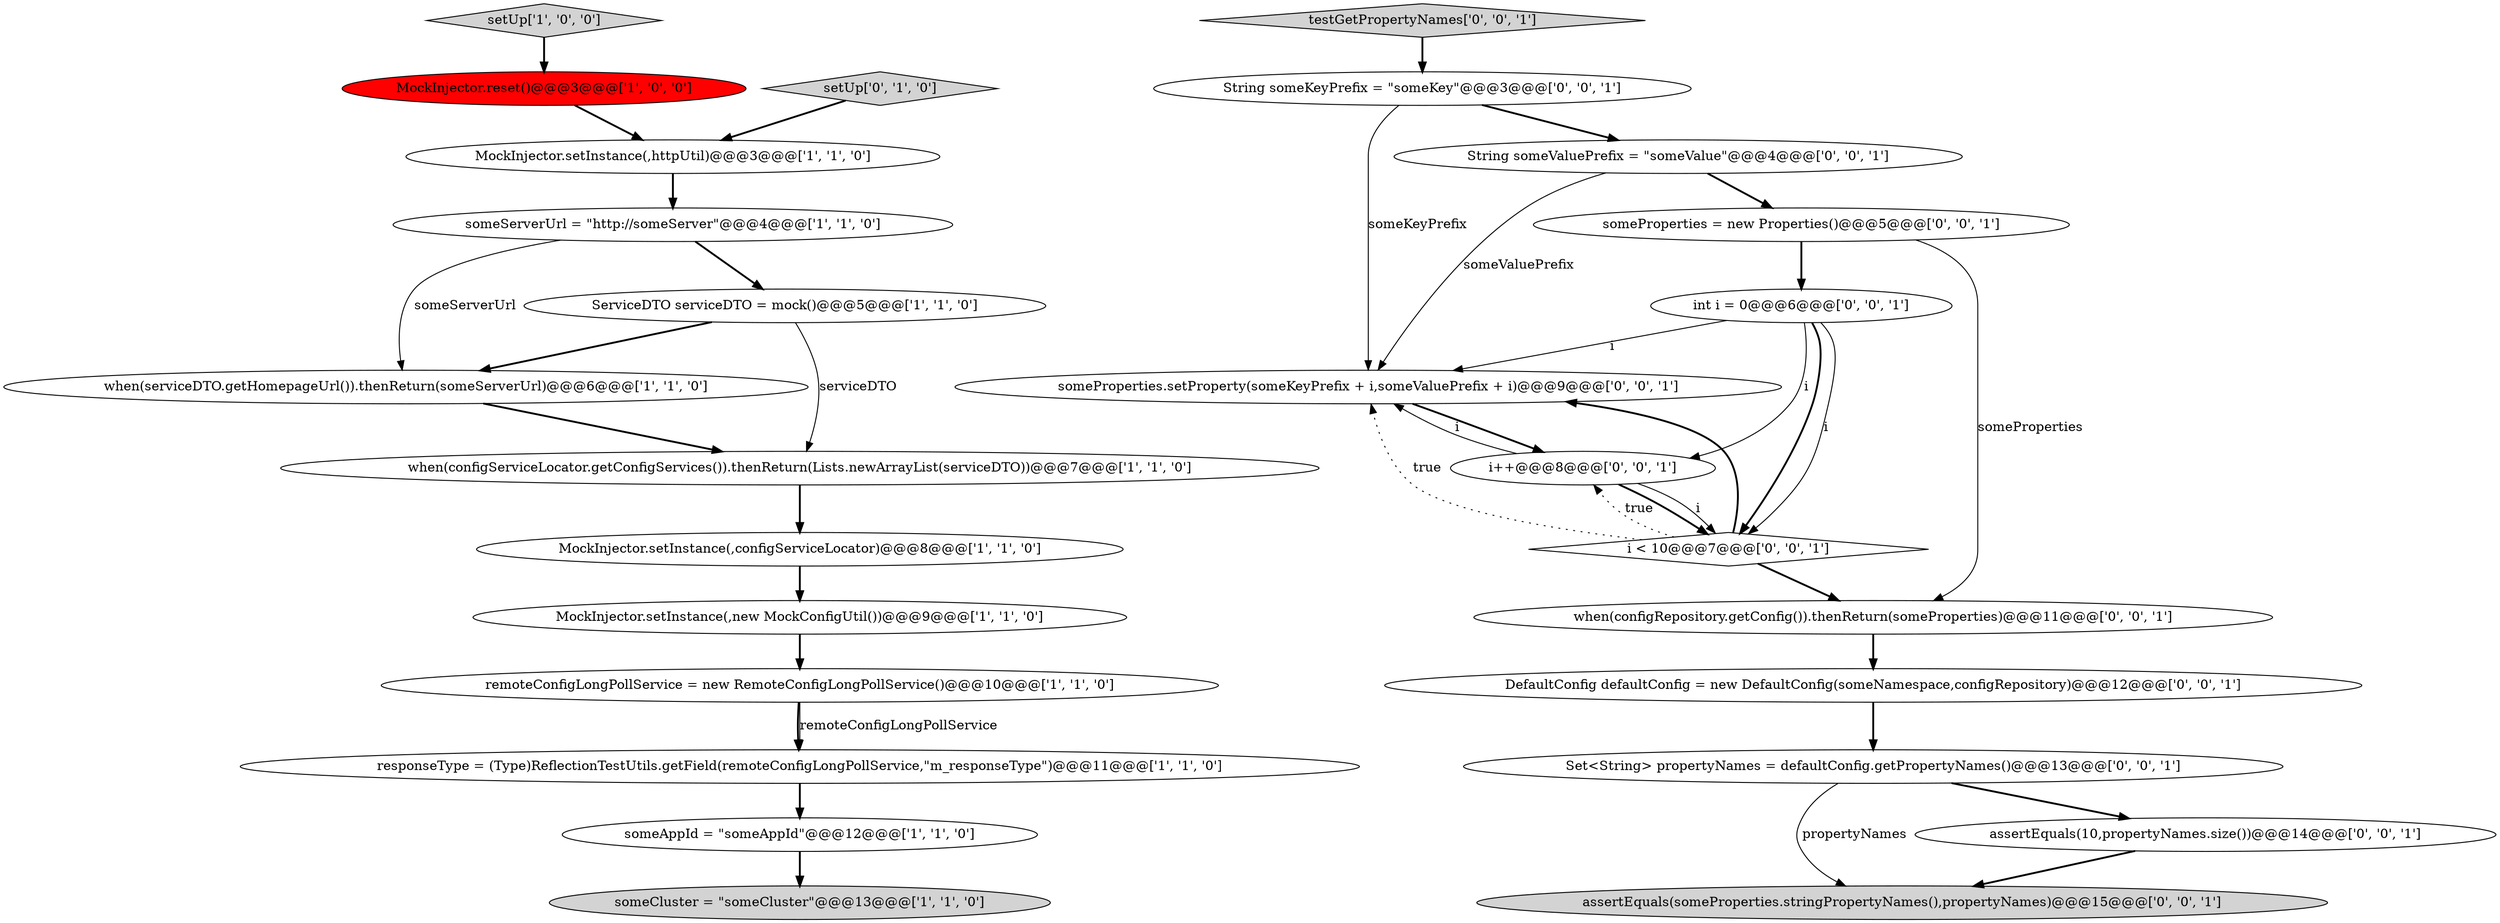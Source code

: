 digraph {
10 [style = filled, label = "someCluster = \"someCluster\"@@@13@@@['1', '1', '0']", fillcolor = lightgray, shape = ellipse image = "AAA0AAABBB1BBB"];
12 [style = filled, label = "MockInjector.reset()@@@3@@@['1', '0', '0']", fillcolor = red, shape = ellipse image = "AAA1AAABBB1BBB"];
23 [style = filled, label = "someProperties.setProperty(someKeyPrefix + i,someValuePrefix + i)@@@9@@@['0', '0', '1']", fillcolor = white, shape = ellipse image = "AAA0AAABBB3BBB"];
20 [style = filled, label = "Set<String> propertyNames = defaultConfig.getPropertyNames()@@@13@@@['0', '0', '1']", fillcolor = white, shape = ellipse image = "AAA0AAABBB3BBB"];
9 [style = filled, label = "someServerUrl = \"http://someServer\"@@@4@@@['1', '1', '0']", fillcolor = white, shape = ellipse image = "AAA0AAABBB1BBB"];
17 [style = filled, label = "String someValuePrefix = \"someValue\"@@@4@@@['0', '0', '1']", fillcolor = white, shape = ellipse image = "AAA0AAABBB3BBB"];
0 [style = filled, label = "responseType = (Type)ReflectionTestUtils.getField(remoteConfigLongPollService,\"m_responseType\")@@@11@@@['1', '1', '0']", fillcolor = white, shape = ellipse image = "AAA0AAABBB1BBB"];
19 [style = filled, label = "DefaultConfig defaultConfig = new DefaultConfig(someNamespace,configRepository)@@@12@@@['0', '0', '1']", fillcolor = white, shape = ellipse image = "AAA0AAABBB3BBB"];
2 [style = filled, label = "setUp['1', '0', '0']", fillcolor = lightgray, shape = diamond image = "AAA0AAABBB1BBB"];
24 [style = filled, label = "String someKeyPrefix = \"someKey\"@@@3@@@['0', '0', '1']", fillcolor = white, shape = ellipse image = "AAA0AAABBB3BBB"];
7 [style = filled, label = "MockInjector.setInstance(,configServiceLocator)@@@8@@@['1', '1', '0']", fillcolor = white, shape = ellipse image = "AAA0AAABBB1BBB"];
6 [style = filled, label = "when(configServiceLocator.getConfigServices()).thenReturn(Lists.newArrayList(serviceDTO))@@@7@@@['1', '1', '0']", fillcolor = white, shape = ellipse image = "AAA0AAABBB1BBB"];
25 [style = filled, label = "i++@@@8@@@['0', '0', '1']", fillcolor = white, shape = ellipse image = "AAA0AAABBB3BBB"];
8 [style = filled, label = "someAppId = \"someAppId\"@@@12@@@['1', '1', '0']", fillcolor = white, shape = ellipse image = "AAA0AAABBB1BBB"];
13 [style = filled, label = "setUp['0', '1', '0']", fillcolor = lightgray, shape = diamond image = "AAA0AAABBB2BBB"];
14 [style = filled, label = "testGetPropertyNames['0', '0', '1']", fillcolor = lightgray, shape = diamond image = "AAA0AAABBB3BBB"];
11 [style = filled, label = "MockInjector.setInstance(,new MockConfigUtil())@@@9@@@['1', '1', '0']", fillcolor = white, shape = ellipse image = "AAA0AAABBB1BBB"];
5 [style = filled, label = "MockInjector.setInstance(,httpUtil)@@@3@@@['1', '1', '0']", fillcolor = white, shape = ellipse image = "AAA0AAABBB1BBB"];
4 [style = filled, label = "remoteConfigLongPollService = new RemoteConfigLongPollService()@@@10@@@['1', '1', '0']", fillcolor = white, shape = ellipse image = "AAA0AAABBB1BBB"];
1 [style = filled, label = "when(serviceDTO.getHomepageUrl()).thenReturn(someServerUrl)@@@6@@@['1', '1', '0']", fillcolor = white, shape = ellipse image = "AAA0AAABBB1BBB"];
16 [style = filled, label = "int i = 0@@@6@@@['0', '0', '1']", fillcolor = white, shape = ellipse image = "AAA0AAABBB3BBB"];
21 [style = filled, label = "assertEquals(someProperties.stringPropertyNames(),propertyNames)@@@15@@@['0', '0', '1']", fillcolor = lightgray, shape = ellipse image = "AAA0AAABBB3BBB"];
26 [style = filled, label = "someProperties = new Properties()@@@5@@@['0', '0', '1']", fillcolor = white, shape = ellipse image = "AAA0AAABBB3BBB"];
18 [style = filled, label = "i < 10@@@7@@@['0', '0', '1']", fillcolor = white, shape = diamond image = "AAA0AAABBB3BBB"];
22 [style = filled, label = "assertEquals(10,propertyNames.size())@@@14@@@['0', '0', '1']", fillcolor = white, shape = ellipse image = "AAA0AAABBB3BBB"];
3 [style = filled, label = "ServiceDTO serviceDTO = mock()@@@5@@@['1', '1', '0']", fillcolor = white, shape = ellipse image = "AAA0AAABBB1BBB"];
15 [style = filled, label = "when(configRepository.getConfig()).thenReturn(someProperties)@@@11@@@['0', '0', '1']", fillcolor = white, shape = ellipse image = "AAA0AAABBB3BBB"];
14->24 [style = bold, label=""];
8->10 [style = bold, label=""];
23->25 [style = bold, label=""];
17->26 [style = bold, label=""];
7->11 [style = bold, label=""];
16->18 [style = bold, label=""];
24->23 [style = solid, label="someKeyPrefix"];
12->5 [style = bold, label=""];
18->23 [style = bold, label=""];
3->1 [style = bold, label=""];
5->9 [style = bold, label=""];
3->6 [style = solid, label="serviceDTO"];
20->21 [style = solid, label="propertyNames"];
18->25 [style = dotted, label="true"];
19->20 [style = bold, label=""];
11->4 [style = bold, label=""];
18->15 [style = bold, label=""];
25->18 [style = bold, label=""];
22->21 [style = bold, label=""];
26->15 [style = solid, label="someProperties"];
16->18 [style = solid, label="i"];
16->23 [style = solid, label="i"];
25->18 [style = solid, label="i"];
15->19 [style = bold, label=""];
2->12 [style = bold, label=""];
16->25 [style = solid, label="i"];
4->0 [style = bold, label=""];
20->22 [style = bold, label=""];
26->16 [style = bold, label=""];
1->6 [style = bold, label=""];
24->17 [style = bold, label=""];
0->8 [style = bold, label=""];
13->5 [style = bold, label=""];
9->3 [style = bold, label=""];
6->7 [style = bold, label=""];
9->1 [style = solid, label="someServerUrl"];
4->0 [style = solid, label="remoteConfigLongPollService"];
25->23 [style = solid, label="i"];
17->23 [style = solid, label="someValuePrefix"];
18->23 [style = dotted, label="true"];
}
